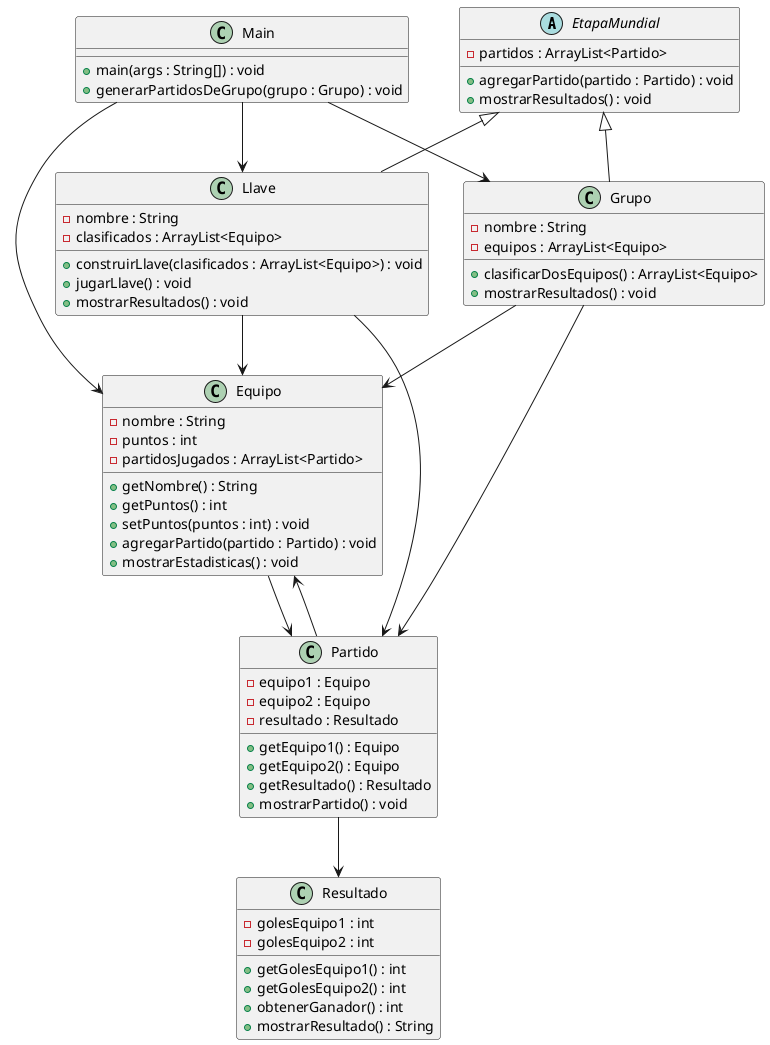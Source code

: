 
@startuml

abstract class EtapaMundial {
    - partidos : ArrayList<Partido>
    + agregarPartido(partido : Partido) : void
    + mostrarResultados() : void
}

class Equipo {
    - nombre : String
    - puntos : int
    - partidosJugados : ArrayList<Partido>
    + getNombre() : String
    + getPuntos() : int
    + setPuntos(puntos : int) : void
    + agregarPartido(partido : Partido) : void
    + mostrarEstadisticas() : void
}

class Resultado {
    - golesEquipo1 : int
    - golesEquipo2 : int
    + getGolesEquipo1() : int
    + getGolesEquipo2() : int
    + obtenerGanador() : int
    + mostrarResultado() : String
}

class Partido {
    - equipo1 : Equipo
    - equipo2 : Equipo
    - resultado : Resultado
    + getEquipo1() : Equipo
    + getEquipo2() : Equipo
    + getResultado() : Resultado
    + mostrarPartido() : void
}

class Grupo {
    - nombre : String
    - equipos : ArrayList<Equipo>
    + clasificarDosEquipos() : ArrayList<Equipo>
    + mostrarResultados() : void
}

class Llave {
    - nombre : String
    - clasificados : ArrayList<Equipo>
    + construirLlave(clasificados : ArrayList<Equipo>) : void
    + jugarLlave() : void
    + mostrarResultados() : void
}

class Main {
    + main(args : String[]) : void
    + generarPartidosDeGrupo(grupo : Grupo) : void
}

EtapaMundial <|-- Grupo
EtapaMundial <|-- Llave
Partido --> Equipo
Partido --> Resultado
Grupo --> Equipo
Grupo --> Partido
Llave --> Partido
Llave --> Equipo
Equipo --> Partido
Main --> Grupo
Main --> Llave
Main --> Equipo

@enduml
